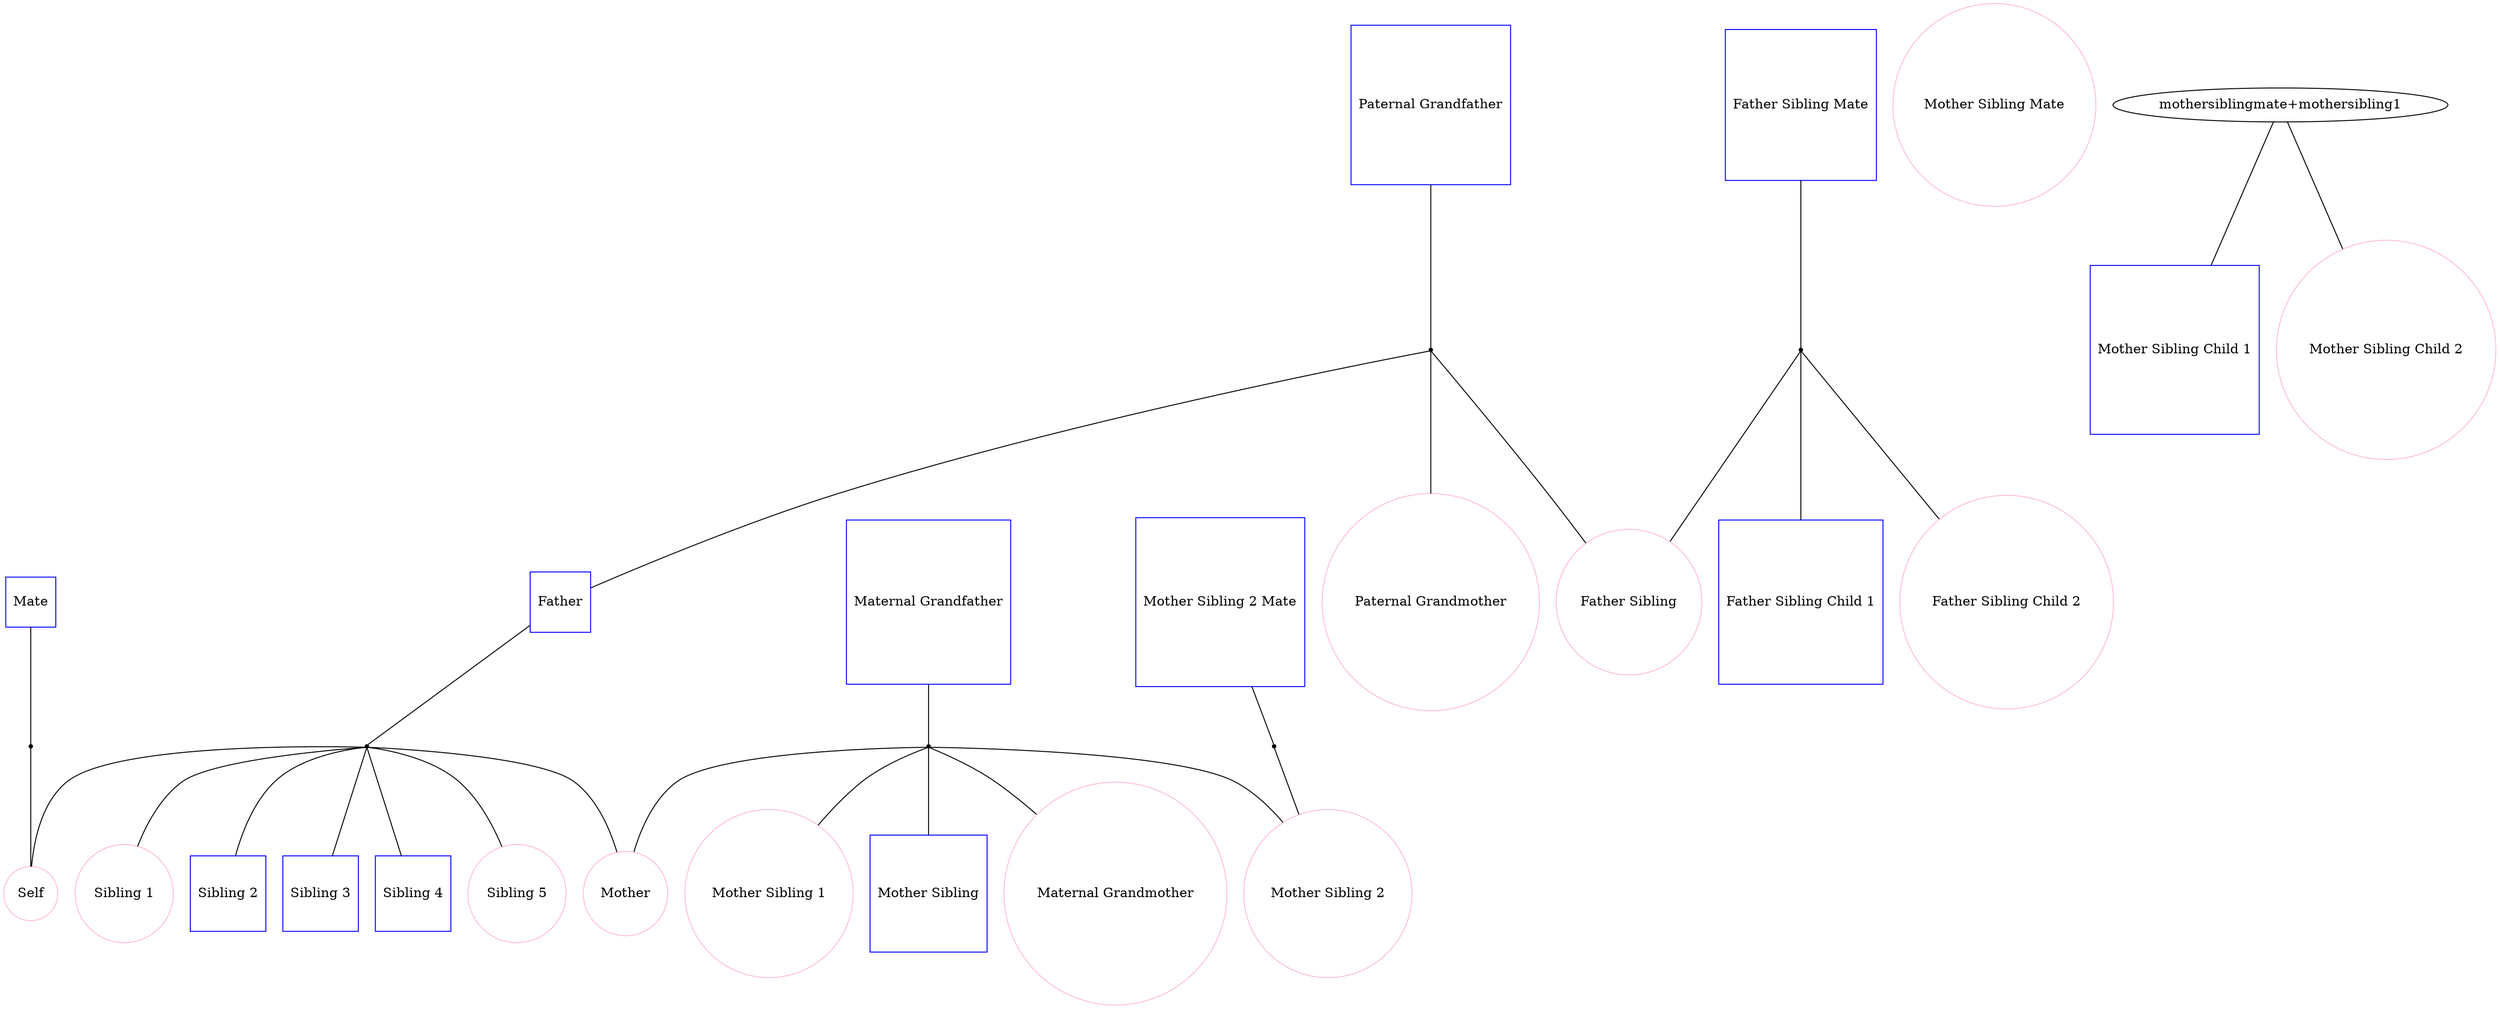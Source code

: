 
graph f16 {
"Self" [shape=oval, regular=1, color="pink"];
"Mate" [shape=box, regular=1, color="blue"];
"Sibling 1" [shape=oval, regular=1, color="pink"];
"Sibling 2" [shape=box, regular=1, color="blue"];
"Sibling 3" [shape=box, regular=1, color="blue"];
"Sibling 4" [shape=box, regular=1, color="blue"];
"Sibling 5" [shape=oval, regular=1, color="pink"];
"Father" [shape=box, regular=1, color="blue"];
"Father Sibling" [shape=oval, regular=1, color="pink"];
"Father Sibling Mate" [shape=box, regular=1, color="blue"];
"Father Sibling Child 1" [shape=box, regular=1, color="blue"];
"Father Sibling Child 2" [shape=oval, regular=1, color="pink"];
"Paternal Grandmother" [shape=oval, regular=1, color="pink"];
"Paternal Grandfather" [shape=box, regular=1, color="blue"];
"Mother" [shape=oval, regular=1, color="pink"];
"Mother Sibling 1" [shape=oval, regular=1, color="pink"];
"Mother Sibling 2" [shape=oval, regular=1, color="pink"];
"Mother Sibling 2 Mate" [shape=box, regular=1, color="blue"];
"Mother Sibling" [shape=box, regular=1, color="blue"];
"Mother Sibling Mate" [shape=oval, regular=1, color="pink"];
"Mother Sibling Child 1" [shape=box, regular=1, color="blue"];
"Mother Sibling Child 2" [shape=oval, regular=1, color="pink"];
"Maternal Grandmother" [shape=oval, regular=1, color="pink"];
"Maternal Grandfather" [shape=box, regular=1, color="blue"];

"mate+self" [shape=point];
"father+mother" [shape=point];
"fathersiblingmate+fathersibling" [shape=point];
"paternalgrandfather+paternalgrandmother" [shape=point];
"mothersibling2mate+mothersibling2" [shape=point];
"maternalgrandfather+maternalgrandmother" [shape=point];

"Mate" -- "mate+self" -- "Self";
"Father" -- "father+mother" -- "Mother";
"Father Sibling Mate" -- "fathersiblingmate+fathersibling" -- "Father Sibling";
"Paternal Grandfather" -- "paternalgrandfather+paternalgrandmother" -- "Paternal Grandmother";
"Mother Sibling 2 Mate" -- "mothersibling2mate+mothersibling2" -- "Mother Sibling 2";
"Maternal Grandfather" -- "maternalgrandfather+maternalgrandmother" -- "Maternal Grandmother";

"father+mother" -- "Self";
"father+mother" -- "Sibling 1";
"father+mother" -- "Sibling 2";
"father+mother" -- "Sibling 3";
"father+mother" -- "Sibling 4";
"father+mother" -- "Sibling 5";
"paternalgrandfather+paternalgrandmother" -- "Father";
"paternalgrandfather+paternalgrandmother" -- "Father Sibling";
"fathersiblingmate+fathersibling" -- "Father Sibling Child 1";
"fathersiblingmate+fathersibling" -- "Father Sibling Child 2";
"maternalgrandfather+maternalgrandmother" -- "Mother";
"maternalgrandfather+maternalgrandmother" -- "Mother Sibling 1";
"maternalgrandfather+maternalgrandmother" -- "Mother Sibling 2";
"maternalgrandfather+maternalgrandmother" -- "Mother Sibling";
"mothersiblingmate+mothersibling1" -- "Mother Sibling Child 1";
"mothersiblingmate+mothersibling1" -- "Mother Sibling Child 2";
}
    